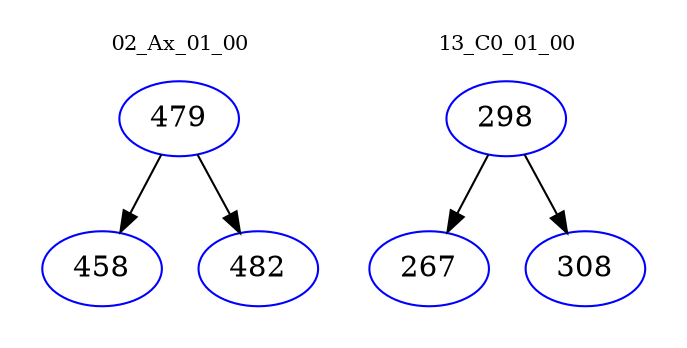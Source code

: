 digraph{
subgraph cluster_0 {
color = white
label = "02_Ax_01_00";
fontsize=10;
T0_479 [label="479", color="blue"]
T0_479 -> T0_458 [color="black"]
T0_458 [label="458", color="blue"]
T0_479 -> T0_482 [color="black"]
T0_482 [label="482", color="blue"]
}
subgraph cluster_1 {
color = white
label = "13_C0_01_00";
fontsize=10;
T1_298 [label="298", color="blue"]
T1_298 -> T1_267 [color="black"]
T1_267 [label="267", color="blue"]
T1_298 -> T1_308 [color="black"]
T1_308 [label="308", color="blue"]
}
}
